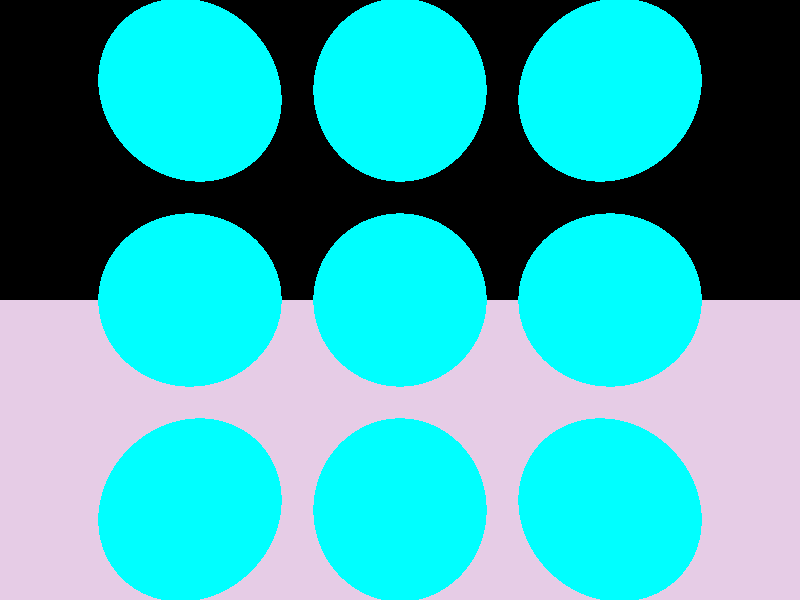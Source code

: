 camera {
  location <0, 0, -25>  
  up <0, 1, 0>  
  right <1.333, 0, 0>  
  look_at <0, 0, 0>  
}

light_source {<20, 20, -15> color rgb <2.5, 2.5, 2.5>}

plane { <0, 1, 0>, -17
  pigment { color rgb <0.9, 0.8, 0.9> }
  finish {
     ambient 0.3 diffuse 0.5 specular 0 roughness 0 ior 0 reflection 0.1 refraction 0
  }
  translate <0, 0, 0>
  scale <1, 1, 1>
  rotate <0, 0, 0>
}

sphere { <0, 0, 10>, 5
  pigment { color rgb <0, 1, 1> }
  finish {
     ambient 0.2 diffuse 0.4 specular 0 roughness 0 ior 0 reflection 0.6 refraction 0
  }
  translate <-12, -12, 0>
  scale <1, 1, 1>
  rotate <0, 0, 0>
}

sphere { <0, 0, 10>, 5
  pigment { color rgb <0, 1, 1> }
  finish {
     ambient 0.2 diffuse 0.4 specular 0 roughness 0 ior 0 reflection 0.6 refraction 0
  }
  translate <-12, 0, 0>
  scale <1, 1, 1>
  rotate <0, 0, 0>
}

sphere { <0, 0, 10>, 5
  pigment { color rgb <0, 1, 1> }
  finish {
     ambient 0.2 diffuse 0.4 specular 0 roughness 0 ior 0 reflection 0.6 refraction 0
  }
  translate <-12, 12, 0>
  scale <1, 1, 1>
  rotate <0, 0, 0>
}

sphere { <0, 0, 10>, 5
  pigment { color rgb <0, 1, 1> }
  finish {
     ambient 0.2 diffuse 0.4 specular 0 roughness 0 ior 0 reflection 0.6 refraction 0
  }
  translate <0, -12, 0>
  scale <1, 1, 1>
  rotate <0, 0, 0>
}

sphere { <0, 0, 10>, 5
  pigment { color rgb <0, 1, 1> }
  finish {
     ambient 0.2 diffuse 0.4 specular 0 roughness 0 ior 0 reflection 0.6 refraction 0
  }
  translate <0, 0, 0>
  scale <1, 1, 1>
  rotate <0, 0, 0>
}

sphere { <0, 0, 10>, 5
  pigment { color rgb <0, 1, 1> }
  finish {
     ambient 0.2 diffuse 0.4 specular 0 roughness 0 ior 0 reflection 0.6 refraction 0
  }
  translate <0, 12, 0>
  scale <1, 1, 1>
  rotate <0, 0, 0>
}

sphere { <0, 0, 10>, 5
  pigment { color rgb <0, 1, 1> }
  finish {
     ambient 0.2 diffuse 0.4 specular 0 roughness 0 ior 0 reflection 0.6 refraction 0
  }
  translate <12, -12, 0>
  scale <1, 1, 1>
  rotate <0, 0, 0>
}

sphere { <0, 0, 10>, 5
  pigment { color rgb <0, 1, 1> }
  finish {
     ambient 0.2 diffuse 0.4 specular 0 roughness 0 ior 0 reflection 0.6 refraction 0
  }
  translate <12, 0, 0>
  scale <1, 1, 1>
  rotate <0, 0, 0>
}

sphere { <0, 0, 10>, 5
  pigment { color rgb <0, 1, 1> }
  finish {
     ambient 0.2 diffuse 0.4 specular 0 roughness 0 ior 0 reflection 0.6 refraction 0
  }
  translate <12, 12, 0>
  scale <1, 1, 1>
  rotate <0, 0, 0>
}

